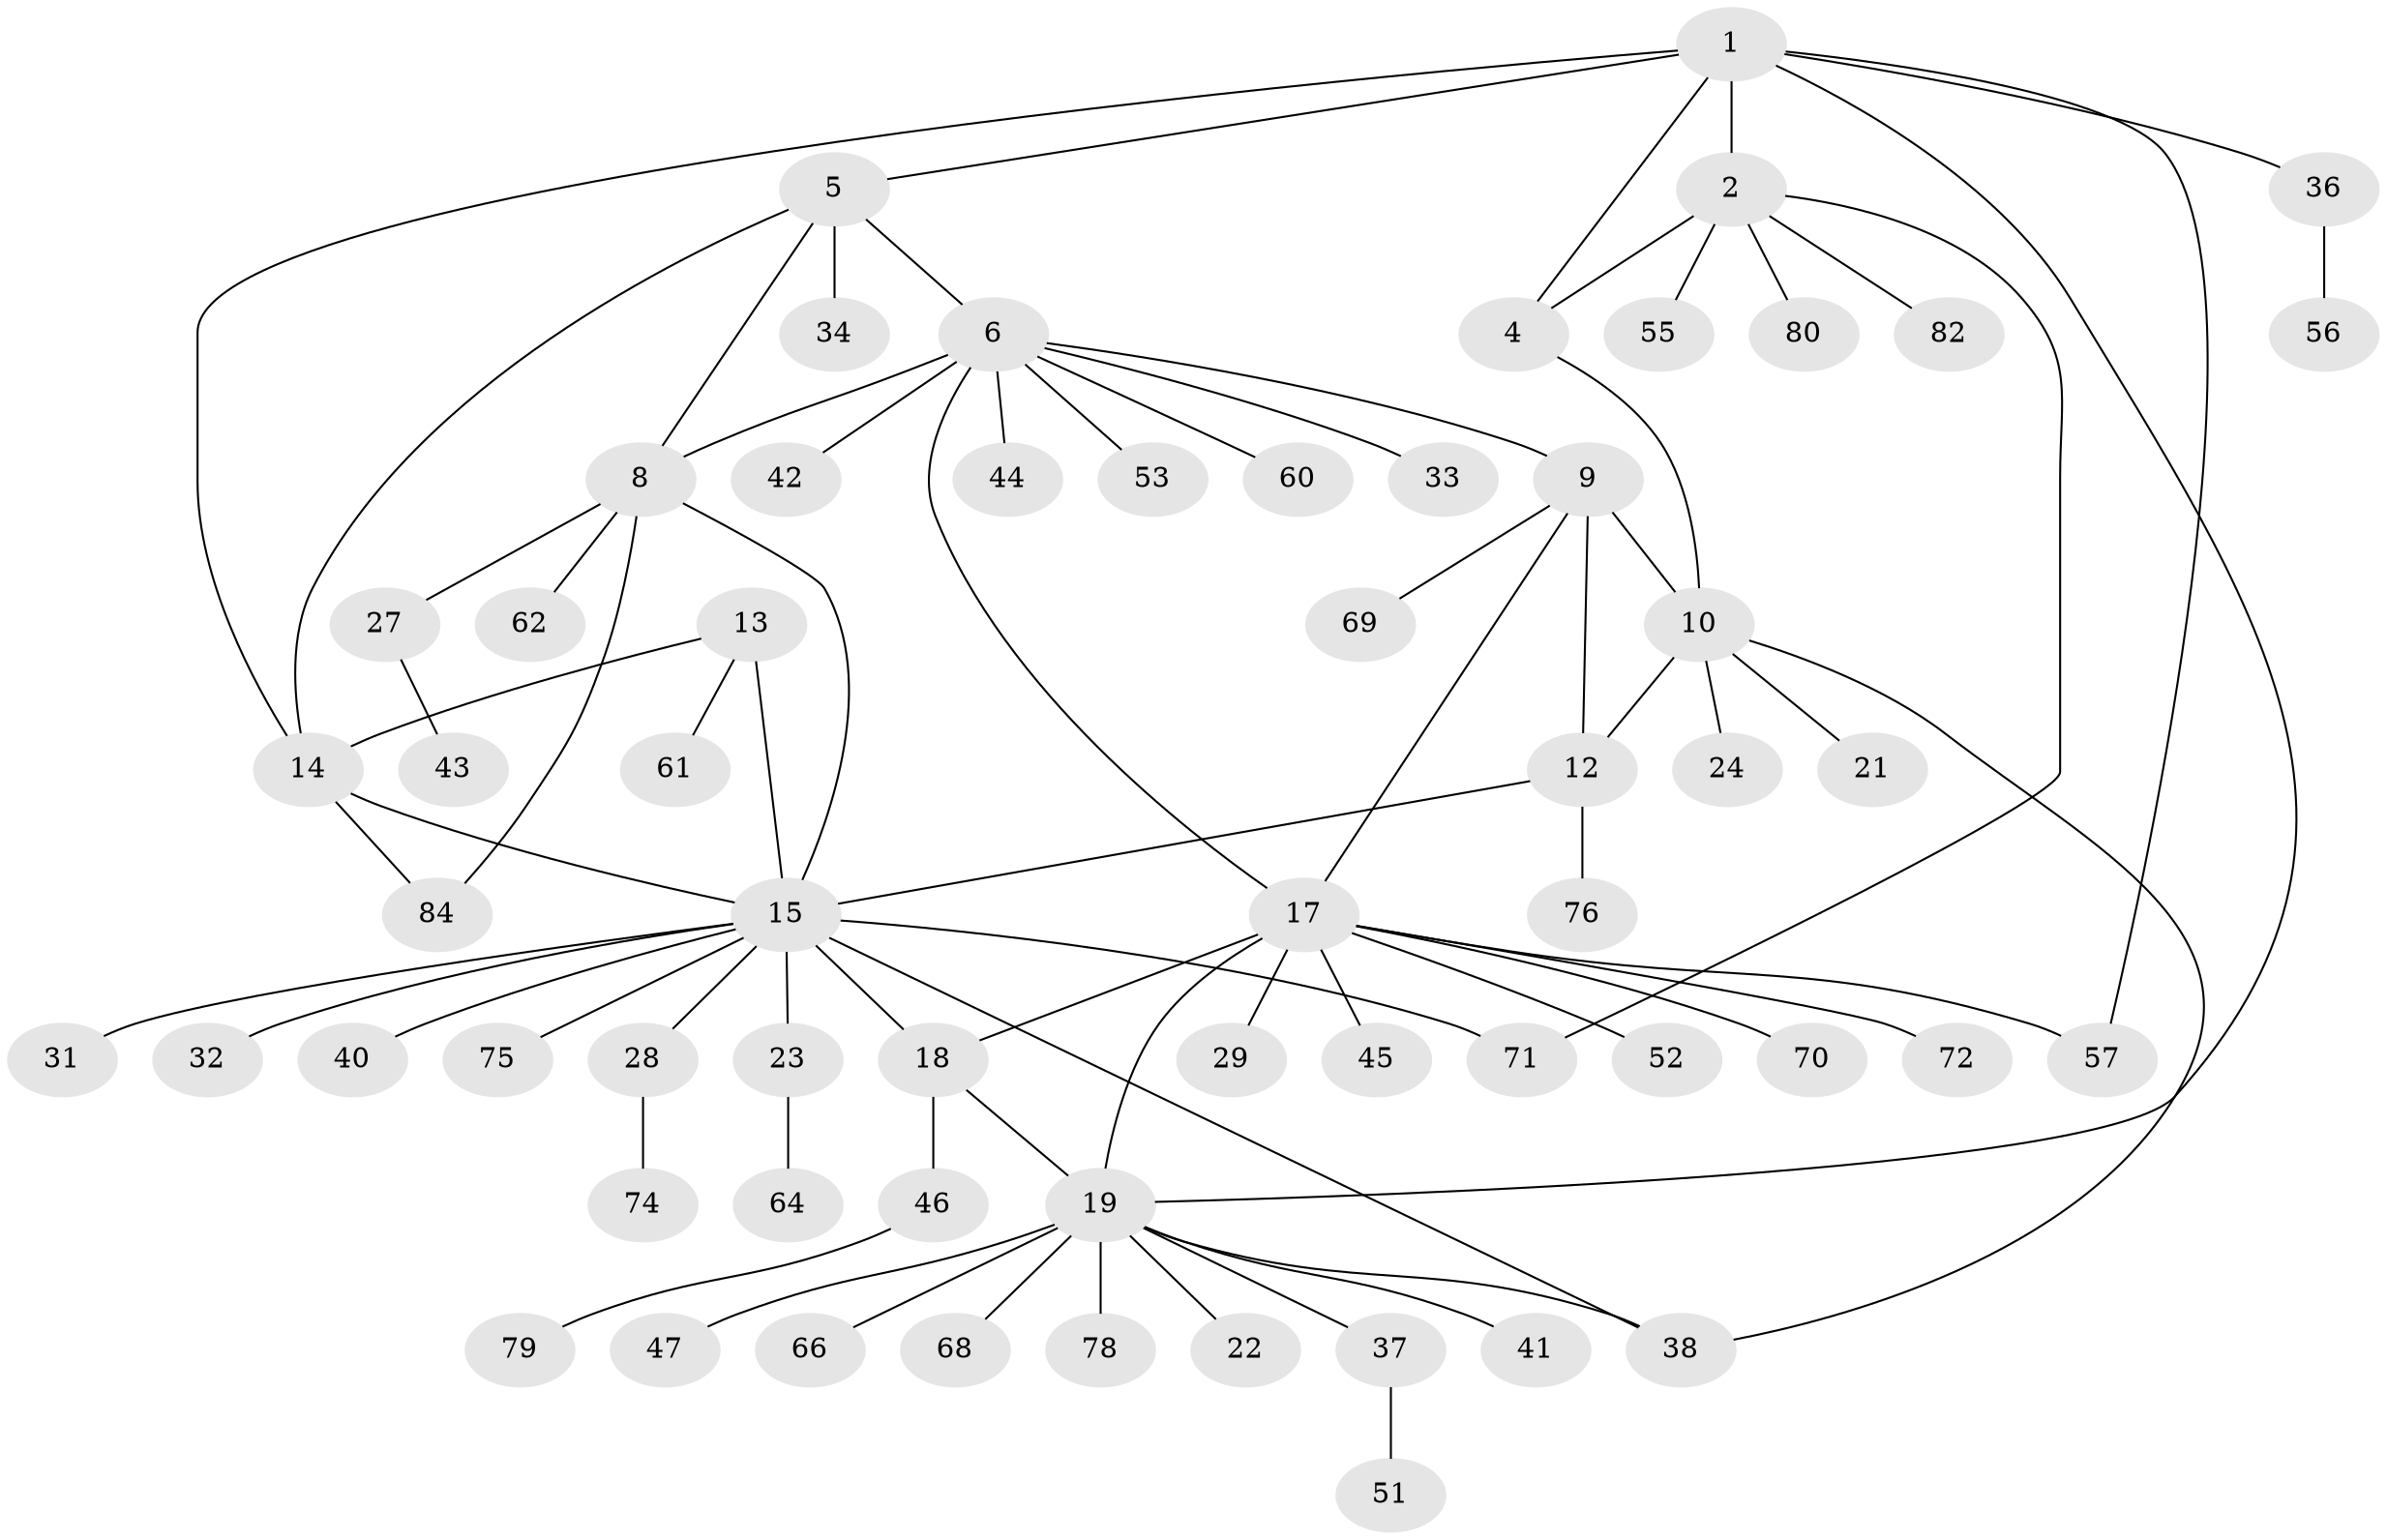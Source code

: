 // original degree distribution, {5: 0.05952380952380952, 8: 0.03571428571428571, 6: 0.05952380952380952, 11: 0.023809523809523808, 4: 0.03571428571428571, 7: 0.011904761904761904, 13: 0.011904761904761904, 1: 0.5238095238095238, 2: 0.20238095238095238, 3: 0.03571428571428571}
// Generated by graph-tools (version 1.1) at 2025/42/03/06/25 10:42:10]
// undirected, 61 vertices, 77 edges
graph export_dot {
graph [start="1"]
  node [color=gray90,style=filled];
  1 [super="+3"];
  2 [super="+30"];
  4 [super="+50"];
  5 [super="+7"];
  6 [super="+25"];
  8 [super="+54"];
  9 [super="+11"];
  10 [super="+65"];
  12 [super="+58"];
  13 [super="+39"];
  14 [super="+83"];
  15 [super="+16"];
  17 [super="+20"];
  18 [super="+26"];
  19 [super="+67"];
  21;
  22;
  23;
  24 [super="+77"];
  27 [super="+63"];
  28 [super="+49"];
  29;
  31;
  32 [super="+35"];
  33;
  34 [super="+81"];
  36 [super="+48"];
  37;
  38 [super="+73"];
  40;
  41;
  42;
  43;
  44;
  45;
  46 [super="+59"];
  47;
  51;
  52;
  53;
  55;
  56;
  57;
  60;
  61;
  62;
  64;
  66;
  68;
  69;
  70;
  71;
  72;
  74;
  75;
  76;
  78;
  79;
  80;
  82;
  84;
  1 -- 2 [weight=2];
  1 -- 4 [weight=2];
  1 -- 14;
  1 -- 36;
  1 -- 19;
  1 -- 5;
  1 -- 57;
  2 -- 4;
  2 -- 55;
  2 -- 71;
  2 -- 80;
  2 -- 82;
  4 -- 10;
  5 -- 6 [weight=2];
  5 -- 8 [weight=2];
  5 -- 34;
  5 -- 14;
  6 -- 8;
  6 -- 17;
  6 -- 33;
  6 -- 42;
  6 -- 44;
  6 -- 53;
  6 -- 60;
  6 -- 9;
  8 -- 27;
  8 -- 84;
  8 -- 62;
  8 -- 15;
  9 -- 10 [weight=2];
  9 -- 12 [weight=2];
  9 -- 17;
  9 -- 69;
  10 -- 12;
  10 -- 21;
  10 -- 24;
  10 -- 38;
  12 -- 15;
  12 -- 76;
  13 -- 14;
  13 -- 15 [weight=2];
  13 -- 61;
  14 -- 15 [weight=2];
  14 -- 84;
  15 -- 23;
  15 -- 40;
  15 -- 75;
  15 -- 32;
  15 -- 38;
  15 -- 71;
  15 -- 18;
  15 -- 28;
  15 -- 31;
  17 -- 18 [weight=2];
  17 -- 19 [weight=2];
  17 -- 29;
  17 -- 45;
  17 -- 52;
  17 -- 72;
  17 -- 70;
  17 -- 57;
  18 -- 19;
  18 -- 46;
  19 -- 22;
  19 -- 37;
  19 -- 41;
  19 -- 47;
  19 -- 66;
  19 -- 68;
  19 -- 78;
  19 -- 38;
  23 -- 64;
  27 -- 43;
  28 -- 74;
  36 -- 56;
  37 -- 51;
  46 -- 79;
}
